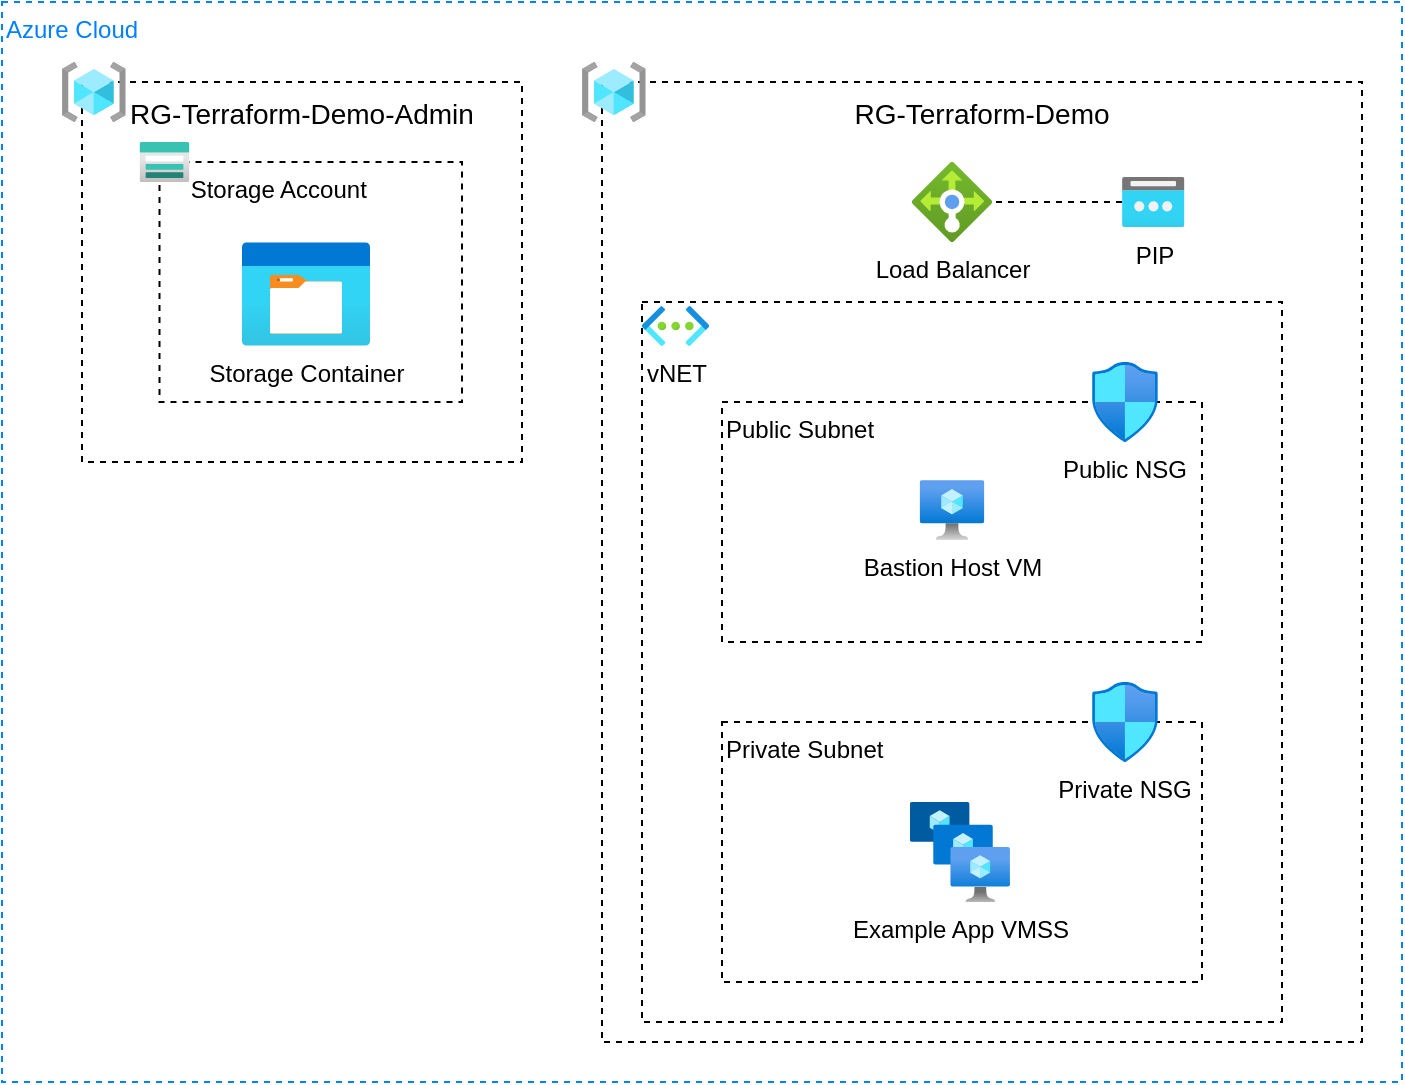<mxfile version="14.5.1" type="device"><diagram id="i9HBJF-rrXqas2WTRXx7" name="infrastructure"><mxGraphModel dx="960" dy="728" grid="1" gridSize="10" guides="1" tooltips="1" connect="1" arrows="1" fold="1" page="1" pageScale="1" pageWidth="1169" pageHeight="827" math="0" shadow="0"><root><mxCell id="0"/><mxCell id="1" style="" parent="0"/><mxCell id="TlWUqkmI8cQAK6FRb3Pt-5" value="Azure Cloud" style="rounded=0;whiteSpace=wrap;html=1;dashed=1;fillColor=none;align=left;verticalAlign=top;labelPosition=center;verticalLabelPosition=middle;strokeColor=#007FFF;fontColor=#007FFF;" vertex="1" parent="1"><mxGeometry x="40" y="40" width="700" height="540" as="geometry"/></mxCell><mxCell id="TlWUqkmI8cQAK6FRb3Pt-7" value="RG" style="" parent="0"/><mxCell id="TlWUqkmI8cQAK6FRb3Pt-20" value="" style="group" vertex="1" connectable="0" parent="TlWUqkmI8cQAK6FRb3Pt-7"><mxGeometry x="70" y="70" width="230" height="200" as="geometry"/></mxCell><mxCell id="TlWUqkmI8cQAK6FRb3Pt-21" value="&lt;div style=&quot;line-height: 19px;&quot;&gt;&lt;span style=&quot;font-size: 14px&quot;&gt;RG-Terraform-Demo-Admin&lt;/span&gt;&lt;br&gt;&lt;/div&gt;" style="rounded=0;whiteSpace=wrap;html=1;dashed=1;fillColor=none;align=center;verticalAlign=top;labelPosition=center;verticalLabelPosition=middle;strokeColor=#000000;fontColor=#000000;" vertex="1" parent="TlWUqkmI8cQAK6FRb3Pt-20"><mxGeometry x="10" y="10" width="220" height="190" as="geometry"/></mxCell><mxCell id="TlWUqkmI8cQAK6FRb3Pt-22" value="" style="aspect=fixed;html=1;points=[];align=center;image;fontSize=12;image=img/lib/azure2/general/Resource_Groups.svg;dashed=1;strokeColor=#000000;fillColor=none;" vertex="1" parent="TlWUqkmI8cQAK6FRb3Pt-20"><mxGeometry width="31.88" height="30" as="geometry"/></mxCell><mxCell id="TlWUqkmI8cQAK6FRb3Pt-24" value="&lt;div style=&quot;line-height: 19px&quot;&gt;&lt;span style=&quot;font-size: 14px&quot;&gt;RG-Terraform-Demo&lt;/span&gt;&lt;br&gt;&lt;/div&gt;" style="rounded=0;whiteSpace=wrap;html=1;dashed=1;fillColor=none;align=center;verticalAlign=top;labelPosition=center;verticalLabelPosition=middle;strokeColor=#000000;fontColor=#000000;" vertex="1" parent="TlWUqkmI8cQAK6FRb3Pt-7"><mxGeometry x="340" y="80" width="380" height="480" as="geometry"/></mxCell><mxCell id="TlWUqkmI8cQAK6FRb3Pt-25" value="" style="aspect=fixed;html=1;points=[];align=center;image;fontSize=12;image=img/lib/azure2/general/Resource_Groups.svg;dashed=1;strokeColor=#000000;fillColor=none;" vertex="1" parent="TlWUqkmI8cQAK6FRb3Pt-7"><mxGeometry x="330" y="70" width="31.88" height="30" as="geometry"/></mxCell><mxCell id="TlWUqkmI8cQAK6FRb3Pt-11" value="Resources" parent="0"/><mxCell id="TlWUqkmI8cQAK6FRb3Pt-34" value="Private Subnet" style="rounded=0;whiteSpace=wrap;html=1;dashed=1;fillColor=none;align=left;verticalAlign=top;labelPosition=center;verticalLabelPosition=middle;strokeColor=#000000;fontColor=#000000;" vertex="1" parent="TlWUqkmI8cQAK6FRb3Pt-11"><mxGeometry x="400" y="400" width="240" height="130" as="geometry"/></mxCell><mxCell id="TlWUqkmI8cQAK6FRb3Pt-29" value="" style="rounded=0;whiteSpace=wrap;html=1;dashed=1;fillColor=none;align=left;verticalAlign=top;labelPosition=center;verticalLabelPosition=middle;strokeColor=#000000;fontColor=#000000;" vertex="1" parent="TlWUqkmI8cQAK6FRb3Pt-11"><mxGeometry x="360" y="190" width="320" height="360" as="geometry"/></mxCell><mxCell id="TlWUqkmI8cQAK6FRb3Pt-33" value="Public Subnet" style="rounded=0;whiteSpace=wrap;html=1;dashed=1;fillColor=none;align=left;verticalAlign=top;labelPosition=center;verticalLabelPosition=middle;strokeColor=#000000;fontColor=#000000;" vertex="1" parent="TlWUqkmI8cQAK6FRb3Pt-11"><mxGeometry x="400" y="240" width="240" height="120" as="geometry"/></mxCell><mxCell id="TlWUqkmI8cQAK6FRb3Pt-17" value="&amp;nbsp; &amp;nbsp; Storage Account" style="rounded=0;whiteSpace=wrap;html=1;dashed=1;fillColor=none;align=left;verticalAlign=top;labelPosition=center;verticalLabelPosition=middle;strokeColor=#000000;fontColor=#000000;" vertex="1" parent="TlWUqkmI8cQAK6FRb3Pt-11"><mxGeometry x="118.75" y="120" width="151.25" height="120" as="geometry"/></mxCell><mxCell id="TlWUqkmI8cQAK6FRb3Pt-15" value="" style="aspect=fixed;html=1;points=[];align=center;image;fontSize=12;image=img/lib/azure2/storage/Storage_Accounts.svg;dashed=1;strokeColor=#000000;fillColor=none;" vertex="1" parent="TlWUqkmI8cQAK6FRb3Pt-11"><mxGeometry x="108.75" y="110" width="25" height="20" as="geometry"/></mxCell><mxCell id="TlWUqkmI8cQAK6FRb3Pt-18" value="Storage Container" style="aspect=fixed;html=1;points=[];align=center;image;fontSize=12;image=img/lib/azure2/general/Storage_Container.svg;dashed=1;strokeColor=#000000;fillColor=none;" vertex="1" parent="TlWUqkmI8cQAK6FRb3Pt-11"><mxGeometry x="160" y="160" width="64" height="52" as="geometry"/></mxCell><mxCell id="TlWUqkmI8cQAK6FRb3Pt-27" value="Load Balancer" style="aspect=fixed;html=1;points=[];align=center;image;fontSize=12;image=img/lib/azure2/networking/Load_Balancers.svg;dashed=1;strokeColor=#000000;fillColor=none;" vertex="1" parent="TlWUqkmI8cQAK6FRb3Pt-11"><mxGeometry x="495" y="120" width="40" height="40" as="geometry"/></mxCell><mxCell id="TlWUqkmI8cQAK6FRb3Pt-36" value="" style="edgeStyle=orthogonalEdgeStyle;rounded=0;orthogonalLoop=1;jettySize=auto;html=1;fontColor=#000000;endArrow=none;endFill=0;dashed=1;" edge="1" parent="TlWUqkmI8cQAK6FRb3Pt-11" source="TlWUqkmI8cQAK6FRb3Pt-28" target="TlWUqkmI8cQAK6FRb3Pt-27"><mxGeometry relative="1" as="geometry"/></mxCell><mxCell id="TlWUqkmI8cQAK6FRb3Pt-28" value="PIP" style="aspect=fixed;html=1;points=[];align=center;image;fontSize=12;image=img/lib/azure2/networking/Public_IP_Addresses.svg;dashed=1;strokeColor=#000000;fillColor=none;" vertex="1" parent="TlWUqkmI8cQAK6FRb3Pt-11"><mxGeometry x="600" y="127.5" width="31.25" height="25" as="geometry"/></mxCell><mxCell id="TlWUqkmI8cQAK6FRb3Pt-26" value="vNET" style="aspect=fixed;html=1;points=[];align=center;image;fontSize=12;image=img/lib/azure2/networking/Virtual_Networks.svg;dashed=1;strokeColor=#000000;fillColor=none;" vertex="1" parent="TlWUqkmI8cQAK6FRb3Pt-11"><mxGeometry x="360" y="192" width="33.5" height="20" as="geometry"/></mxCell><mxCell id="TlWUqkmI8cQAK6FRb3Pt-30" value="Example App VMSS" style="aspect=fixed;html=1;points=[];align=center;image;fontSize=12;image=img/lib/azure2/compute/VM_Scale_Sets.svg;dashed=1;strokeColor=#000000;fillColor=none;" vertex="1" parent="TlWUqkmI8cQAK6FRb3Pt-11"><mxGeometry x="493.96" y="440" width="50" height="50" as="geometry"/></mxCell><mxCell id="TlWUqkmI8cQAK6FRb3Pt-31" value="Bastion Host VM" style="aspect=fixed;html=1;points=[];align=center;image;fontSize=12;image=img/lib/azure2/compute/Virtual_Machine.svg;dashed=1;strokeColor=#000000;fillColor=none;" vertex="1" parent="TlWUqkmI8cQAK6FRb3Pt-11"><mxGeometry x="498.83" y="279" width="32.34" height="30" as="geometry"/></mxCell><mxCell id="TlWUqkmI8cQAK6FRb3Pt-32" value="Public NSG" style="aspect=fixed;html=1;points=[];align=center;image;fontSize=12;image=img/lib/azure2/networking/Network_Security_Groups.svg;dashed=1;strokeColor=#000000;fillColor=none;" vertex="1" parent="TlWUqkmI8cQAK6FRb3Pt-11"><mxGeometry x="585" y="220" width="32.94" height="40" as="geometry"/></mxCell><mxCell id="TlWUqkmI8cQAK6FRb3Pt-35" value="Private NSG" style="aspect=fixed;html=1;points=[];align=center;image;fontSize=12;image=img/lib/azure2/networking/Network_Security_Groups.svg;dashed=1;strokeColor=#000000;fillColor=none;" vertex="1" parent="TlWUqkmI8cQAK6FRb3Pt-11"><mxGeometry x="585" y="380" width="32.94" height="40" as="geometry"/></mxCell></root></mxGraphModel></diagram></mxfile>